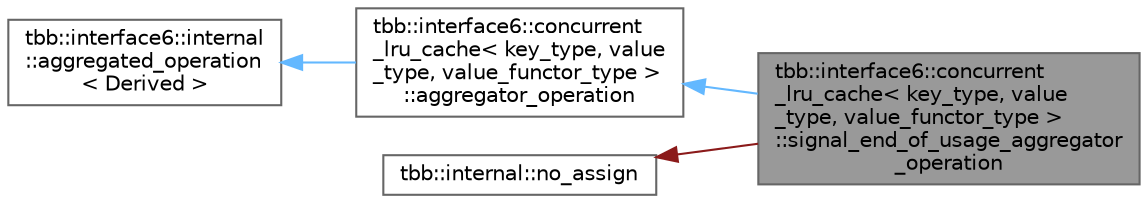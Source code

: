 digraph "tbb::interface6::concurrent_lru_cache&lt; key_type, value_type, value_functor_type &gt;::signal_end_of_usage_aggregator_operation"
{
 // LATEX_PDF_SIZE
  bgcolor="transparent";
  edge [fontname=Helvetica,fontsize=10,labelfontname=Helvetica,labelfontsize=10];
  node [fontname=Helvetica,fontsize=10,shape=box,height=0.2,width=0.4];
  rankdir="LR";
  Node1 [id="Node000001",label="tbb::interface6::concurrent\l_lru_cache\< key_type, value\l_type, value_functor_type \>\l::signal_end_of_usage_aggregator\l_operation",height=0.2,width=0.4,color="gray40", fillcolor="grey60", style="filled", fontcolor="black",tooltip=" "];
  Node2 -> Node1 [id="edge1_Node000001_Node000002",dir="back",color="steelblue1",style="solid",tooltip=" "];
  Node2 [id="Node000002",label="tbb::interface6::concurrent\l_lru_cache\< key_type, value\l_type, value_functor_type \>\l::aggregator_operation",height=0.2,width=0.4,color="gray40", fillcolor="white", style="filled",URL="$structtbb_1_1interface6_1_1concurrent__lru__cache_1_1aggregator__operation.html",tooltip=" "];
  Node3 -> Node2 [id="edge2_Node000002_Node000003",dir="back",color="steelblue1",style="solid",tooltip=" "];
  Node3 [id="Node000003",label="tbb::interface6::internal\l::aggregated_operation\l\< Derived \>",height=0.2,width=0.4,color="gray40", fillcolor="white", style="filled",URL="$classtbb_1_1interface6_1_1internal_1_1aggregated__operation.html",tooltip="aggregated_operation base class"];
  Node4 -> Node1 [id="edge3_Node000001_Node000004",dir="back",color="firebrick4",style="solid",tooltip=" "];
  Node4 [id="Node000004",label="tbb::internal::no_assign",height=0.2,width=0.4,color="gray40", fillcolor="white", style="filled",tooltip=" "];
}
